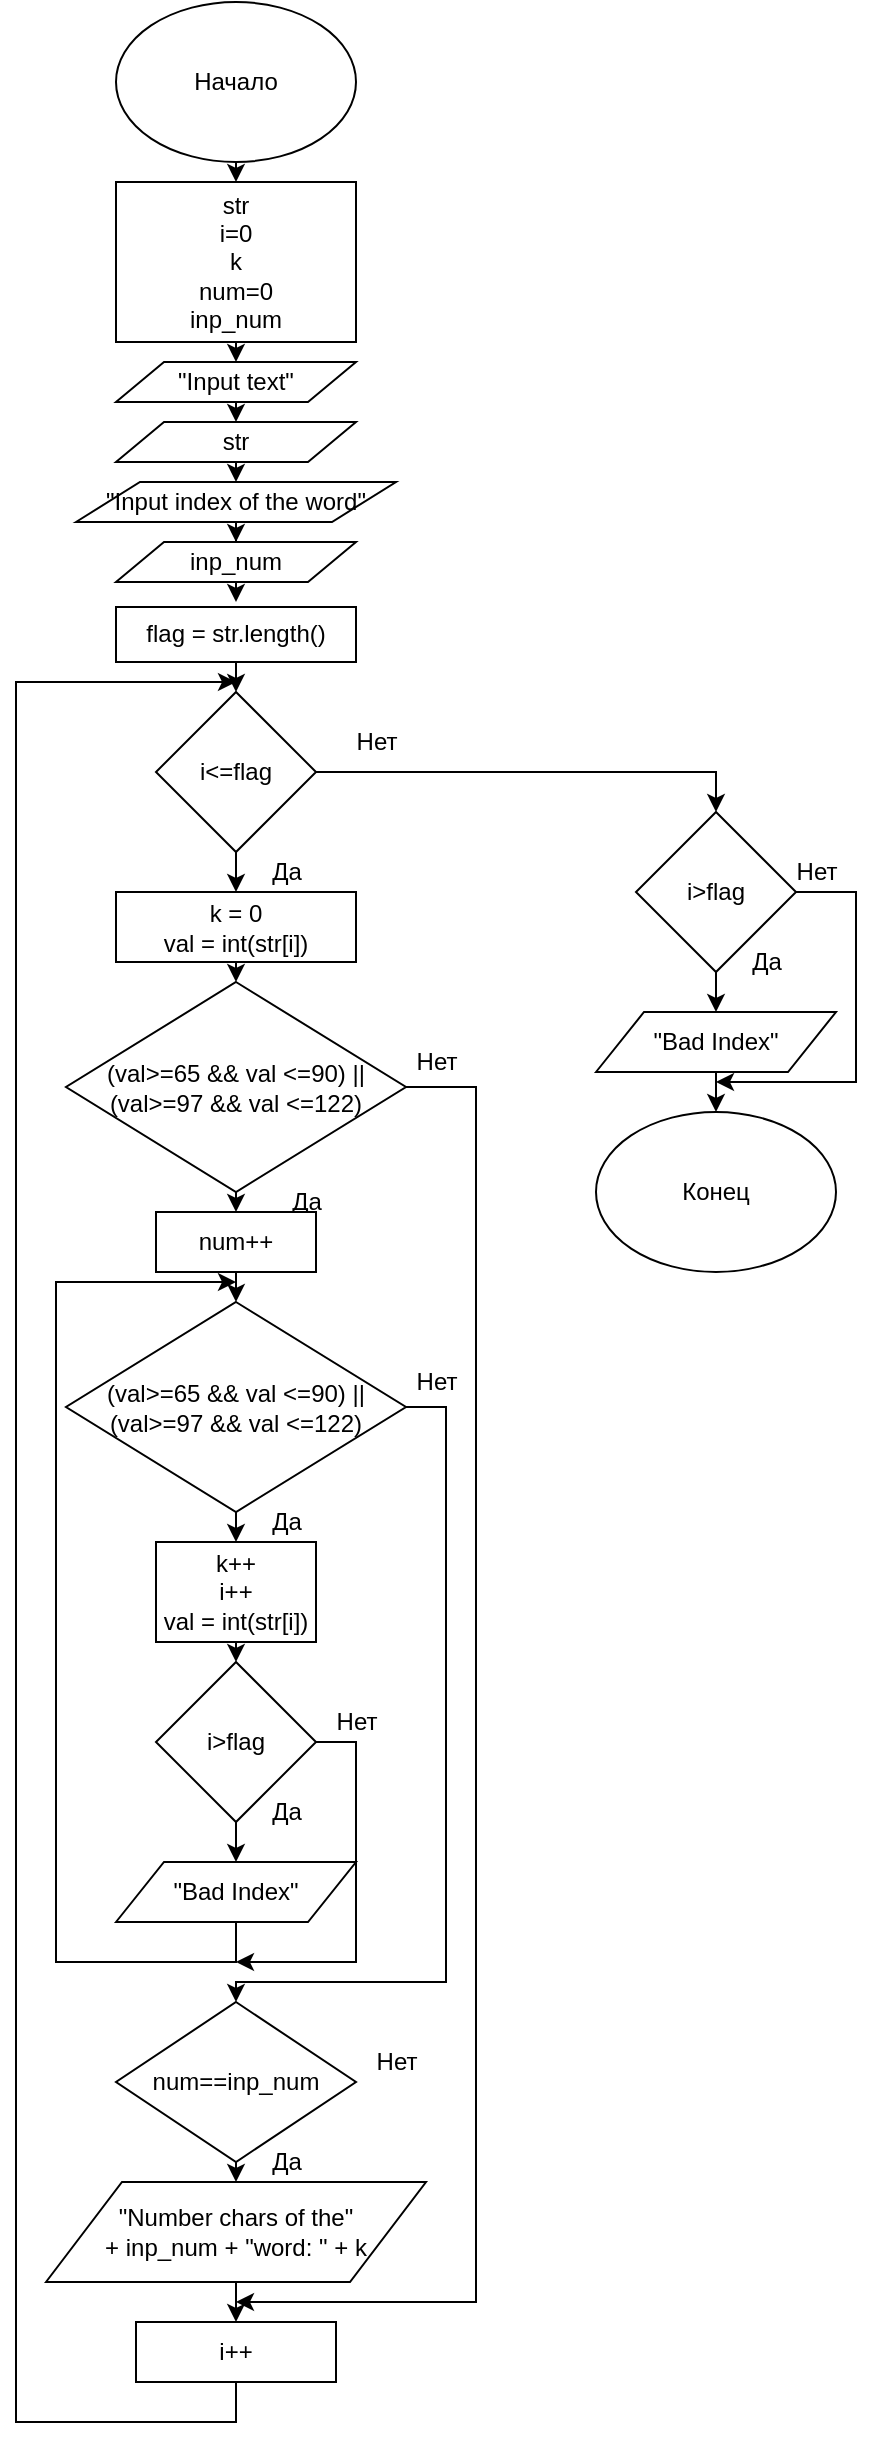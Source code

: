 <mxfile version="12.8.8" type="device"><diagram id="WXQNqcaVg1VCAMwpvPEJ" name="Page-1"><mxGraphModel dx="868" dy="455" grid="1" gridSize="10" guides="1" tooltips="1" connect="1" arrows="1" fold="1" page="1" pageScale="1" pageWidth="850" pageHeight="1100" math="0" shadow="0"><root><mxCell id="0"/><mxCell id="1" parent="0"/><mxCell id="yoBT0AMPu8AThj9FAKZ0-104" style="edgeStyle=orthogonalEdgeStyle;rounded=0;orthogonalLoop=1;jettySize=auto;html=1;exitX=0.5;exitY=1;exitDx=0;exitDy=0;entryX=0.5;entryY=0;entryDx=0;entryDy=0;" edge="1" parent="1" source="yoBT0AMPu8AThj9FAKZ0-75" target="yoBT0AMPu8AThj9FAKZ0-76"><mxGeometry relative="1" as="geometry"/></mxCell><mxCell id="yoBT0AMPu8AThj9FAKZ0-75" value="Начало" style="ellipse;whiteSpace=wrap;html=1;" vertex="1" parent="1"><mxGeometry x="230" y="20" width="120" height="80" as="geometry"/></mxCell><mxCell id="yoBT0AMPu8AThj9FAKZ0-105" style="edgeStyle=orthogonalEdgeStyle;rounded=0;orthogonalLoop=1;jettySize=auto;html=1;exitX=0.5;exitY=1;exitDx=0;exitDy=0;entryX=0.5;entryY=0;entryDx=0;entryDy=0;" edge="1" parent="1" source="yoBT0AMPu8AThj9FAKZ0-76" target="yoBT0AMPu8AThj9FAKZ0-79"><mxGeometry relative="1" as="geometry"/></mxCell><mxCell id="yoBT0AMPu8AThj9FAKZ0-76" value="&lt;div&gt;str&lt;/div&gt;&lt;div&gt;i=0&lt;br&gt;&lt;/div&gt;&lt;div&gt;k&lt;/div&gt;&lt;div&gt;num=0&lt;/div&gt;&lt;div&gt;inp_num&lt;br&gt;&lt;/div&gt;" style="rounded=0;whiteSpace=wrap;html=1;" vertex="1" parent="1"><mxGeometry x="230" y="110" width="120" height="80" as="geometry"/></mxCell><mxCell id="yoBT0AMPu8AThj9FAKZ0-106" style="edgeStyle=orthogonalEdgeStyle;rounded=0;orthogonalLoop=1;jettySize=auto;html=1;exitX=0.5;exitY=1;exitDx=0;exitDy=0;entryX=0.5;entryY=0;entryDx=0;entryDy=0;" edge="1" parent="1" source="yoBT0AMPu8AThj9FAKZ0-79" target="yoBT0AMPu8AThj9FAKZ0-80"><mxGeometry relative="1" as="geometry"/></mxCell><mxCell id="yoBT0AMPu8AThj9FAKZ0-79" value="&quot;Input text&quot;" style="shape=parallelogram;perimeter=parallelogramPerimeter;whiteSpace=wrap;html=1;" vertex="1" parent="1"><mxGeometry x="230" y="200" width="120" height="20" as="geometry"/></mxCell><mxCell id="yoBT0AMPu8AThj9FAKZ0-107" style="edgeStyle=orthogonalEdgeStyle;rounded=0;orthogonalLoop=1;jettySize=auto;html=1;exitX=0.5;exitY=1;exitDx=0;exitDy=0;entryX=0.5;entryY=0;entryDx=0;entryDy=0;" edge="1" parent="1" source="yoBT0AMPu8AThj9FAKZ0-80" target="yoBT0AMPu8AThj9FAKZ0-81"><mxGeometry relative="1" as="geometry"/></mxCell><mxCell id="yoBT0AMPu8AThj9FAKZ0-80" value="str" style="shape=parallelogram;perimeter=parallelogramPerimeter;whiteSpace=wrap;html=1;" vertex="1" parent="1"><mxGeometry x="230" y="230" width="120" height="20" as="geometry"/></mxCell><mxCell id="yoBT0AMPu8AThj9FAKZ0-108" style="edgeStyle=orthogonalEdgeStyle;rounded=0;orthogonalLoop=1;jettySize=auto;html=1;exitX=0.5;exitY=1;exitDx=0;exitDy=0;" edge="1" parent="1" source="yoBT0AMPu8AThj9FAKZ0-81" target="yoBT0AMPu8AThj9FAKZ0-82"><mxGeometry relative="1" as="geometry"/></mxCell><mxCell id="yoBT0AMPu8AThj9FAKZ0-81" value="&quot;Input index of the word&quot;" style="shape=parallelogram;perimeter=parallelogramPerimeter;whiteSpace=wrap;html=1;" vertex="1" parent="1"><mxGeometry x="210" y="260" width="160" height="20" as="geometry"/></mxCell><mxCell id="yoBT0AMPu8AThj9FAKZ0-109" style="edgeStyle=orthogonalEdgeStyle;rounded=0;orthogonalLoop=1;jettySize=auto;html=1;exitX=0.5;exitY=1;exitDx=0;exitDy=0;" edge="1" parent="1" source="yoBT0AMPu8AThj9FAKZ0-82"><mxGeometry relative="1" as="geometry"><mxPoint x="290" y="320" as="targetPoint"/></mxGeometry></mxCell><mxCell id="yoBT0AMPu8AThj9FAKZ0-82" value="inp_num" style="shape=parallelogram;perimeter=parallelogramPerimeter;whiteSpace=wrap;html=1;" vertex="1" parent="1"><mxGeometry x="230" y="290" width="120" height="20" as="geometry"/></mxCell><mxCell id="yoBT0AMPu8AThj9FAKZ0-110" style="edgeStyle=orthogonalEdgeStyle;rounded=0;orthogonalLoop=1;jettySize=auto;html=1;exitX=0.5;exitY=1;exitDx=0;exitDy=0;entryX=0.5;entryY=0;entryDx=0;entryDy=0;" edge="1" parent="1" source="yoBT0AMPu8AThj9FAKZ0-84" target="yoBT0AMPu8AThj9FAKZ0-85"><mxGeometry relative="1" as="geometry"/></mxCell><mxCell id="yoBT0AMPu8AThj9FAKZ0-84" value="flag = str.length()" style="rounded=0;whiteSpace=wrap;html=1;" vertex="1" parent="1"><mxGeometry x="230" y="322.5" width="120" height="27.5" as="geometry"/></mxCell><mxCell id="yoBT0AMPu8AThj9FAKZ0-111" style="edgeStyle=orthogonalEdgeStyle;rounded=0;orthogonalLoop=1;jettySize=auto;html=1;exitX=0.5;exitY=1;exitDx=0;exitDy=0;entryX=0.5;entryY=0;entryDx=0;entryDy=0;" edge="1" parent="1" source="yoBT0AMPu8AThj9FAKZ0-85" target="yoBT0AMPu8AThj9FAKZ0-88"><mxGeometry relative="1" as="geometry"/></mxCell><mxCell id="yoBT0AMPu8AThj9FAKZ0-135" style="edgeStyle=orthogonalEdgeStyle;rounded=0;orthogonalLoop=1;jettySize=auto;html=1;exitX=1;exitY=0.5;exitDx=0;exitDy=0;entryX=0.5;entryY=0;entryDx=0;entryDy=0;" edge="1" parent="1" source="yoBT0AMPu8AThj9FAKZ0-85" target="yoBT0AMPu8AThj9FAKZ0-131"><mxGeometry relative="1" as="geometry"/></mxCell><mxCell id="yoBT0AMPu8AThj9FAKZ0-85" value="i&amp;lt;=flag" style="rhombus;whiteSpace=wrap;html=1;" vertex="1" parent="1"><mxGeometry x="250" y="365" width="80" height="80" as="geometry"/></mxCell><mxCell id="yoBT0AMPu8AThj9FAKZ0-86" value="Да" style="text;html=1;align=center;verticalAlign=middle;resizable=0;points=[];autosize=1;" vertex="1" parent="1"><mxGeometry x="300" y="445" width="30" height="20" as="geometry"/></mxCell><mxCell id="yoBT0AMPu8AThj9FAKZ0-87" value="Нет" style="text;html=1;align=center;verticalAlign=middle;resizable=0;points=[];autosize=1;" vertex="1" parent="1"><mxGeometry x="340" y="380" width="40" height="20" as="geometry"/></mxCell><mxCell id="yoBT0AMPu8AThj9FAKZ0-112" style="edgeStyle=orthogonalEdgeStyle;rounded=0;orthogonalLoop=1;jettySize=auto;html=1;exitX=0.5;exitY=1;exitDx=0;exitDy=0;entryX=0.5;entryY=0;entryDx=0;entryDy=0;" edge="1" parent="1" source="yoBT0AMPu8AThj9FAKZ0-88" target="yoBT0AMPu8AThj9FAKZ0-89"><mxGeometry relative="1" as="geometry"/></mxCell><mxCell id="yoBT0AMPu8AThj9FAKZ0-88" value="&lt;div&gt;k = 0&lt;/div&gt;&lt;div&gt;val = int(str[i])&lt;br&gt;&lt;/div&gt;" style="rounded=0;whiteSpace=wrap;html=1;" vertex="1" parent="1"><mxGeometry x="230" y="465" width="120" height="35" as="geometry"/></mxCell><mxCell id="yoBT0AMPu8AThj9FAKZ0-113" style="edgeStyle=orthogonalEdgeStyle;rounded=0;orthogonalLoop=1;jettySize=auto;html=1;exitX=0.5;exitY=1;exitDx=0;exitDy=0;entryX=0.5;entryY=0;entryDx=0;entryDy=0;" edge="1" parent="1" source="yoBT0AMPu8AThj9FAKZ0-89" target="yoBT0AMPu8AThj9FAKZ0-92"><mxGeometry relative="1" as="geometry"/></mxCell><mxCell id="yoBT0AMPu8AThj9FAKZ0-127" style="edgeStyle=orthogonalEdgeStyle;rounded=0;orthogonalLoop=1;jettySize=auto;html=1;exitX=1;exitY=0.5;exitDx=0;exitDy=0;" edge="1" parent="1" source="yoBT0AMPu8AThj9FAKZ0-89"><mxGeometry relative="1" as="geometry"><mxPoint x="290" y="1170" as="targetPoint"/><Array as="points"><mxPoint x="410" y="563"/><mxPoint x="410" y="1170"/><mxPoint x="290" y="1170"/></Array></mxGeometry></mxCell><mxCell id="yoBT0AMPu8AThj9FAKZ0-89" value="&lt;div&gt;(val&amp;gt;=65 &amp;amp;&amp;amp; val &amp;lt;=90) ||&lt;/div&gt;(val&amp;gt;=97 &amp;amp;&amp;amp; val &amp;lt;=122)" style="rhombus;whiteSpace=wrap;html=1;" vertex="1" parent="1"><mxGeometry x="205" y="510" width="170" height="105" as="geometry"/></mxCell><mxCell id="yoBT0AMPu8AThj9FAKZ0-90" value="Да" style="text;html=1;align=center;verticalAlign=middle;resizable=0;points=[];autosize=1;" vertex="1" parent="1"><mxGeometry x="310" y="610" width="30" height="20" as="geometry"/></mxCell><mxCell id="yoBT0AMPu8AThj9FAKZ0-91" value="Нет" style="text;html=1;align=center;verticalAlign=middle;resizable=0;points=[];autosize=1;" vertex="1" parent="1"><mxGeometry x="370" y="700" width="40" height="20" as="geometry"/></mxCell><mxCell id="yoBT0AMPu8AThj9FAKZ0-114" style="edgeStyle=orthogonalEdgeStyle;rounded=0;orthogonalLoop=1;jettySize=auto;html=1;exitX=0.5;exitY=1;exitDx=0;exitDy=0;entryX=0.5;entryY=0;entryDx=0;entryDy=0;" edge="1" parent="1" source="yoBT0AMPu8AThj9FAKZ0-92" target="yoBT0AMPu8AThj9FAKZ0-95"><mxGeometry relative="1" as="geometry"/></mxCell><mxCell id="yoBT0AMPu8AThj9FAKZ0-92" value="num++" style="rounded=0;whiteSpace=wrap;html=1;" vertex="1" parent="1"><mxGeometry x="250" y="625" width="80" height="30" as="geometry"/></mxCell><mxCell id="yoBT0AMPu8AThj9FAKZ0-115" style="edgeStyle=orthogonalEdgeStyle;rounded=0;orthogonalLoop=1;jettySize=auto;html=1;exitX=0.5;exitY=1;exitDx=0;exitDy=0;entryX=0.5;entryY=0;entryDx=0;entryDy=0;" edge="1" parent="1" source="yoBT0AMPu8AThj9FAKZ0-95" target="yoBT0AMPu8AThj9FAKZ0-98"><mxGeometry relative="1" as="geometry"/></mxCell><mxCell id="yoBT0AMPu8AThj9FAKZ0-124" style="edgeStyle=orthogonalEdgeStyle;rounded=0;orthogonalLoop=1;jettySize=auto;html=1;exitX=1;exitY=0.5;exitDx=0;exitDy=0;entryX=0.5;entryY=0;entryDx=0;entryDy=0;" edge="1" parent="1" source="yoBT0AMPu8AThj9FAKZ0-95" target="yoBT0AMPu8AThj9FAKZ0-119"><mxGeometry relative="1" as="geometry"><Array as="points"><mxPoint x="395" y="723"/><mxPoint x="395" y="1010"/><mxPoint x="290" y="1010"/></Array></mxGeometry></mxCell><mxCell id="yoBT0AMPu8AThj9FAKZ0-95" value="&lt;div&gt;(val&amp;gt;=65 &amp;amp;&amp;amp; val &amp;lt;=90) ||&lt;/div&gt;(val&amp;gt;=97 &amp;amp;&amp;amp; val &amp;lt;=122)" style="rhombus;whiteSpace=wrap;html=1;" vertex="1" parent="1"><mxGeometry x="205" y="670" width="170" height="105" as="geometry"/></mxCell><mxCell id="yoBT0AMPu8AThj9FAKZ0-96" value="Да" style="text;html=1;align=center;verticalAlign=middle;resizable=0;points=[];autosize=1;" vertex="1" parent="1"><mxGeometry x="300" y="770" width="30" height="20" as="geometry"/></mxCell><mxCell id="yoBT0AMPu8AThj9FAKZ0-97" value="Нет" style="text;html=1;align=center;verticalAlign=middle;resizable=0;points=[];autosize=1;" vertex="1" parent="1"><mxGeometry x="370" y="540" width="40" height="20" as="geometry"/></mxCell><mxCell id="yoBT0AMPu8AThj9FAKZ0-116" style="edgeStyle=orthogonalEdgeStyle;rounded=0;orthogonalLoop=1;jettySize=auto;html=1;exitX=0.5;exitY=1;exitDx=0;exitDy=0;entryX=0.5;entryY=0;entryDx=0;entryDy=0;" edge="1" parent="1" source="yoBT0AMPu8AThj9FAKZ0-98" target="yoBT0AMPu8AThj9FAKZ0-99"><mxGeometry relative="1" as="geometry"/></mxCell><mxCell id="yoBT0AMPu8AThj9FAKZ0-98" value="&lt;div&gt;k++&lt;/div&gt;&lt;div&gt;i++&lt;/div&gt;&lt;div&gt;val = int(str[i])&lt;br&gt;&lt;/div&gt;" style="rounded=0;whiteSpace=wrap;html=1;" vertex="1" parent="1"><mxGeometry x="250" y="790" width="80" height="50" as="geometry"/></mxCell><mxCell id="yoBT0AMPu8AThj9FAKZ0-103" style="edgeStyle=orthogonalEdgeStyle;rounded=0;orthogonalLoop=1;jettySize=auto;html=1;exitX=0.5;exitY=1;exitDx=0;exitDy=0;entryX=0.5;entryY=0;entryDx=0;entryDy=0;" edge="1" parent="1" source="yoBT0AMPu8AThj9FAKZ0-99" target="yoBT0AMPu8AThj9FAKZ0-100"><mxGeometry relative="1" as="geometry"/></mxCell><mxCell id="yoBT0AMPu8AThj9FAKZ0-118" style="edgeStyle=orthogonalEdgeStyle;rounded=0;orthogonalLoop=1;jettySize=auto;html=1;exitX=1;exitY=0.5;exitDx=0;exitDy=0;" edge="1" parent="1" source="yoBT0AMPu8AThj9FAKZ0-99"><mxGeometry relative="1" as="geometry"><mxPoint x="290" y="1000" as="targetPoint"/><Array as="points"><mxPoint x="350" y="890"/><mxPoint x="350" y="1000"/></Array></mxGeometry></mxCell><mxCell id="yoBT0AMPu8AThj9FAKZ0-99" value="i&amp;gt;flag" style="rhombus;whiteSpace=wrap;html=1;" vertex="1" parent="1"><mxGeometry x="250" y="850" width="80" height="80" as="geometry"/></mxCell><mxCell id="yoBT0AMPu8AThj9FAKZ0-117" style="edgeStyle=orthogonalEdgeStyle;rounded=0;orthogonalLoop=1;jettySize=auto;html=1;exitX=0.5;exitY=1;exitDx=0;exitDy=0;" edge="1" parent="1" source="yoBT0AMPu8AThj9FAKZ0-100"><mxGeometry relative="1" as="geometry"><mxPoint x="290" y="660" as="targetPoint"/><Array as="points"><mxPoint x="290" y="1000"/><mxPoint x="200" y="1000"/><mxPoint x="200" y="660"/></Array></mxGeometry></mxCell><mxCell id="yoBT0AMPu8AThj9FAKZ0-100" value="&quot;Bad Index&quot;" style="shape=parallelogram;perimeter=parallelogramPerimeter;whiteSpace=wrap;html=1;" vertex="1" parent="1"><mxGeometry x="230" y="950" width="120" height="30" as="geometry"/></mxCell><mxCell id="yoBT0AMPu8AThj9FAKZ0-101" value="Да" style="text;html=1;align=center;verticalAlign=middle;resizable=0;points=[];autosize=1;" vertex="1" parent="1"><mxGeometry x="300" y="915" width="30" height="20" as="geometry"/></mxCell><mxCell id="yoBT0AMPu8AThj9FAKZ0-102" value="Нет" style="text;html=1;align=center;verticalAlign=middle;resizable=0;points=[];autosize=1;" vertex="1" parent="1"><mxGeometry x="330" y="870" width="40" height="20" as="geometry"/></mxCell><mxCell id="yoBT0AMPu8AThj9FAKZ0-121" style="edgeStyle=orthogonalEdgeStyle;rounded=0;orthogonalLoop=1;jettySize=auto;html=1;exitX=0.5;exitY=1;exitDx=0;exitDy=0;entryX=0.5;entryY=0;entryDx=0;entryDy=0;" edge="1" parent="1" source="yoBT0AMPu8AThj9FAKZ0-119" target="yoBT0AMPu8AThj9FAKZ0-120"><mxGeometry relative="1" as="geometry"/></mxCell><mxCell id="yoBT0AMPu8AThj9FAKZ0-119" value="num==inp_num" style="rhombus;whiteSpace=wrap;html=1;" vertex="1" parent="1"><mxGeometry x="230" y="1020" width="120" height="80" as="geometry"/></mxCell><mxCell id="yoBT0AMPu8AThj9FAKZ0-126" style="edgeStyle=orthogonalEdgeStyle;rounded=0;orthogonalLoop=1;jettySize=auto;html=1;exitX=0.5;exitY=1;exitDx=0;exitDy=0;entryX=0.5;entryY=0;entryDx=0;entryDy=0;" edge="1" parent="1" source="yoBT0AMPu8AThj9FAKZ0-120" target="yoBT0AMPu8AThj9FAKZ0-125"><mxGeometry relative="1" as="geometry"/></mxCell><mxCell id="yoBT0AMPu8AThj9FAKZ0-120" value="&lt;div&gt;&quot;Number chars of the&quot;&lt;/div&gt;&lt;div&gt; + inp_num + &quot;word: &quot; + k &lt;/div&gt;" style="shape=parallelogram;perimeter=parallelogramPerimeter;whiteSpace=wrap;html=1;" vertex="1" parent="1"><mxGeometry x="195" y="1110" width="190" height="50" as="geometry"/></mxCell><mxCell id="yoBT0AMPu8AThj9FAKZ0-122" value="Да" style="text;html=1;align=center;verticalAlign=middle;resizable=0;points=[];autosize=1;" vertex="1" parent="1"><mxGeometry x="300" y="1090" width="30" height="20" as="geometry"/></mxCell><mxCell id="yoBT0AMPu8AThj9FAKZ0-123" value="Нет" style="text;html=1;align=center;verticalAlign=middle;resizable=0;points=[];autosize=1;" vertex="1" parent="1"><mxGeometry x="350" y="1040" width="40" height="20" as="geometry"/></mxCell><mxCell id="yoBT0AMPu8AThj9FAKZ0-128" style="edgeStyle=orthogonalEdgeStyle;rounded=0;orthogonalLoop=1;jettySize=auto;html=1;exitX=0.5;exitY=1;exitDx=0;exitDy=0;" edge="1" parent="1" source="yoBT0AMPu8AThj9FAKZ0-125"><mxGeometry relative="1" as="geometry"><mxPoint x="290" y="360" as="targetPoint"/><Array as="points"><mxPoint x="290" y="1230"/><mxPoint x="180" y="1230"/><mxPoint x="180" y="360"/><mxPoint x="290" y="360"/></Array></mxGeometry></mxCell><mxCell id="yoBT0AMPu8AThj9FAKZ0-125" value="i++" style="rounded=0;whiteSpace=wrap;html=1;" vertex="1" parent="1"><mxGeometry x="240" y="1180" width="100" height="30" as="geometry"/></mxCell><mxCell id="yoBT0AMPu8AThj9FAKZ0-136" style="edgeStyle=orthogonalEdgeStyle;rounded=0;orthogonalLoop=1;jettySize=auto;html=1;exitX=0.5;exitY=1;exitDx=0;exitDy=0;entryX=0.5;entryY=0;entryDx=0;entryDy=0;" edge="1" parent="1" source="yoBT0AMPu8AThj9FAKZ0-131" target="yoBT0AMPu8AThj9FAKZ0-132"><mxGeometry relative="1" as="geometry"/></mxCell><mxCell id="yoBT0AMPu8AThj9FAKZ0-138" style="edgeStyle=orthogonalEdgeStyle;rounded=0;orthogonalLoop=1;jettySize=auto;html=1;exitX=1;exitY=0.5;exitDx=0;exitDy=0;" edge="1" parent="1" source="yoBT0AMPu8AThj9FAKZ0-131"><mxGeometry relative="1" as="geometry"><mxPoint x="530" y="560" as="targetPoint"/><Array as="points"><mxPoint x="600" y="465"/><mxPoint x="600" y="560"/><mxPoint x="530" y="560"/></Array></mxGeometry></mxCell><mxCell id="yoBT0AMPu8AThj9FAKZ0-131" value="i&amp;gt;flag" style="rhombus;whiteSpace=wrap;html=1;" vertex="1" parent="1"><mxGeometry x="490" y="425" width="80" height="80" as="geometry"/></mxCell><mxCell id="yoBT0AMPu8AThj9FAKZ0-139" style="edgeStyle=orthogonalEdgeStyle;rounded=0;orthogonalLoop=1;jettySize=auto;html=1;exitX=0.5;exitY=1;exitDx=0;exitDy=0;entryX=0.5;entryY=0;entryDx=0;entryDy=0;" edge="1" parent="1" source="yoBT0AMPu8AThj9FAKZ0-132" target="yoBT0AMPu8AThj9FAKZ0-137"><mxGeometry relative="1" as="geometry"/></mxCell><mxCell id="yoBT0AMPu8AThj9FAKZ0-132" value="&quot;Bad Index&quot;" style="shape=parallelogram;perimeter=parallelogramPerimeter;whiteSpace=wrap;html=1;" vertex="1" parent="1"><mxGeometry x="470" y="525" width="120" height="30" as="geometry"/></mxCell><mxCell id="yoBT0AMPu8AThj9FAKZ0-133" value="Да" style="text;html=1;align=center;verticalAlign=middle;resizable=0;points=[];autosize=1;" vertex="1" parent="1"><mxGeometry x="540" y="490" width="30" height="20" as="geometry"/></mxCell><mxCell id="yoBT0AMPu8AThj9FAKZ0-134" value="Нет" style="text;html=1;align=center;verticalAlign=middle;resizable=0;points=[];autosize=1;" vertex="1" parent="1"><mxGeometry x="560" y="445" width="40" height="20" as="geometry"/></mxCell><mxCell id="yoBT0AMPu8AThj9FAKZ0-137" value="Конец" style="ellipse;whiteSpace=wrap;html=1;" vertex="1" parent="1"><mxGeometry x="470" y="575" width="120" height="80" as="geometry"/></mxCell></root></mxGraphModel></diagram></mxfile>